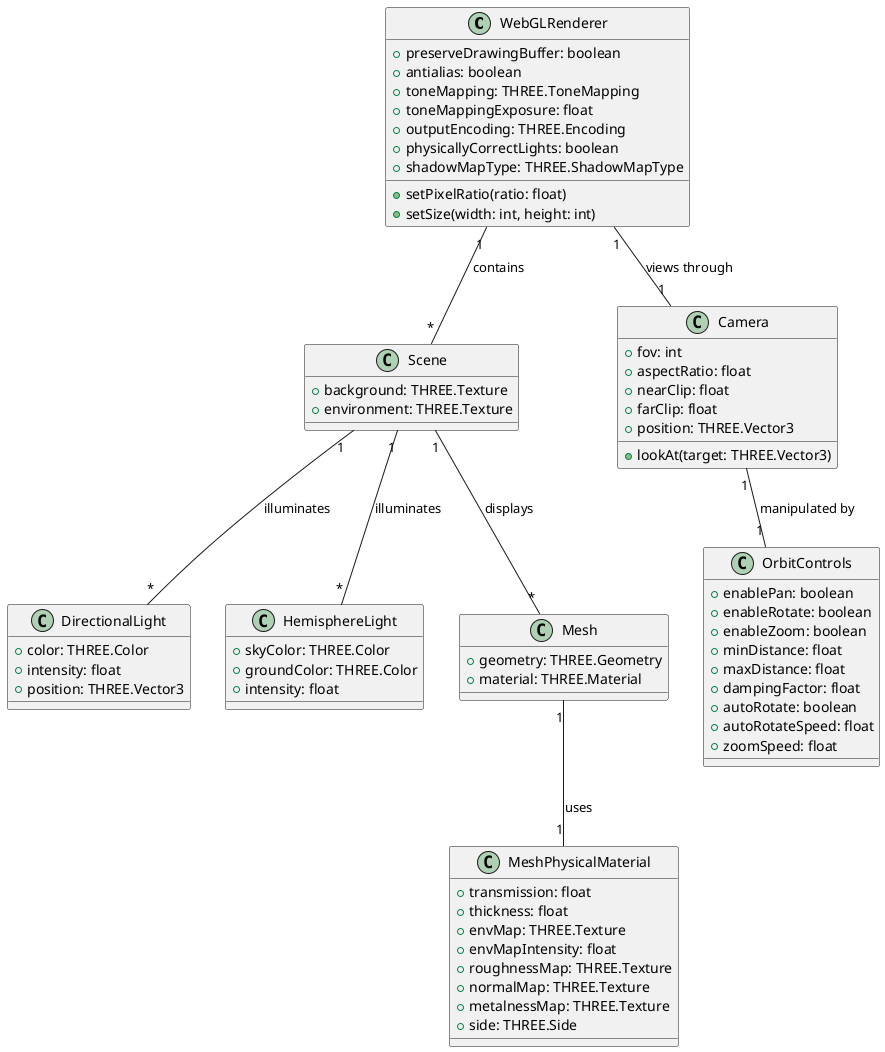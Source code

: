 @startuml scriptUML

class "WebGLRenderer" {
    +preserveDrawingBuffer: boolean
    +antialias: boolean
    +toneMapping: THREE.ToneMapping
    +toneMappingExposure: float
    +outputEncoding: THREE.Encoding
    +physicallyCorrectLights: boolean
    +shadowMapType: THREE.ShadowMapType
    +setPixelRatio(ratio: float)
    +setSize(width: int, height: int)
}

class "Scene" {
    +background: THREE.Texture
    +environment: THREE.Texture
}

class "Camera" {
    +fov: int
    +aspectRatio: float
    +nearClip: float
    +farClip: float
    +position: THREE.Vector3
    +lookAt(target: THREE.Vector3)
}

class "OrbitControls" {
    +enablePan: boolean
    +enableRotate: boolean
    +enableZoom: boolean
    +minDistance: float
    +maxDistance: float
    +dampingFactor: float
    +autoRotate: boolean
    +autoRotateSpeed: float
    +zoomSpeed: float
}

class "DirectionalLight" {
    +color: THREE.Color
    +intensity: float
    +position: THREE.Vector3
}

class "HemisphereLight" {
    +skyColor: THREE.Color
    +groundColor: THREE.Color
    +intensity: float
}

class "MeshPhysicalMaterial" {
    +transmission: float
    +thickness: float
    +envMap: THREE.Texture
    +envMapIntensity: float
    +roughnessMap: THREE.Texture
    +normalMap: THREE.Texture
    +metalnessMap: THREE.Texture
    +side: THREE.Side
}

class "Mesh" {
    +geometry: THREE.Geometry
    +material: THREE.Material
}

WebGLRenderer "1" -- "*" Scene : contains
WebGLRenderer "1" -- "1" Camera : views through
Scene "1" -- "*" DirectionalLight : illuminates
Scene "1" -- "*" HemisphereLight : illuminates
Scene "1" -- "*" Mesh : displays
Camera "1" -- "1" OrbitControls : manipulated by
Mesh "1" -- "1" MeshPhysicalMaterial : uses

@enduml


